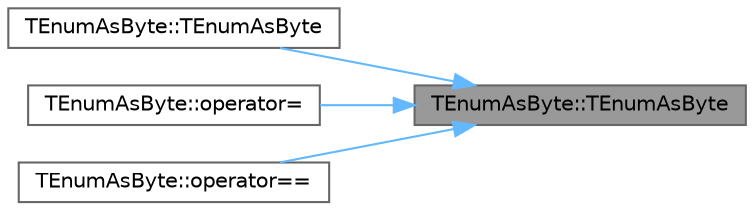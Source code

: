 digraph "TEnumAsByte::TEnumAsByte"
{
 // INTERACTIVE_SVG=YES
 // LATEX_PDF_SIZE
  bgcolor="transparent";
  edge [fontname=Helvetica,fontsize=10,labelfontname=Helvetica,labelfontsize=10];
  node [fontname=Helvetica,fontsize=10,shape=box,height=0.2,width=0.4];
  rankdir="RL";
  Node1 [id="Node000001",label="TEnumAsByte::TEnumAsByte",height=0.2,width=0.4,color="gray40", fillcolor="grey60", style="filled", fontcolor="black",tooltip=" "];
  Node1 -> Node2 [id="edge1_Node000001_Node000002",dir="back",color="steelblue1",style="solid",tooltip=" "];
  Node2 [id="Node000002",label="TEnumAsByte::TEnumAsByte",height=0.2,width=0.4,color="grey40", fillcolor="white", style="filled",URL="$d2/d8c/classTEnumAsByte.html#ae7da186e9b10aaba61db9a5114f0e643",tooltip=" "];
  Node1 -> Node3 [id="edge2_Node000001_Node000003",dir="back",color="steelblue1",style="solid",tooltip=" "];
  Node3 [id="Node000003",label="TEnumAsByte::operator=",height=0.2,width=0.4,color="grey40", fillcolor="white", style="filled",URL="$d2/d8c/classTEnumAsByte.html#aa39f8bd92812bd80dfb141881b4b19a7",tooltip=" "];
  Node1 -> Node4 [id="edge3_Node000001_Node000004",dir="back",color="steelblue1",style="solid",tooltip=" "];
  Node4 [id="Node000004",label="TEnumAsByte::operator==",height=0.2,width=0.4,color="grey40", fillcolor="white", style="filled",URL="$d2/d8c/classTEnumAsByte.html#afad0baf2c1efedcb5684273cf9aff62e",tooltip="Compares two enumeration values for equality."];
}
